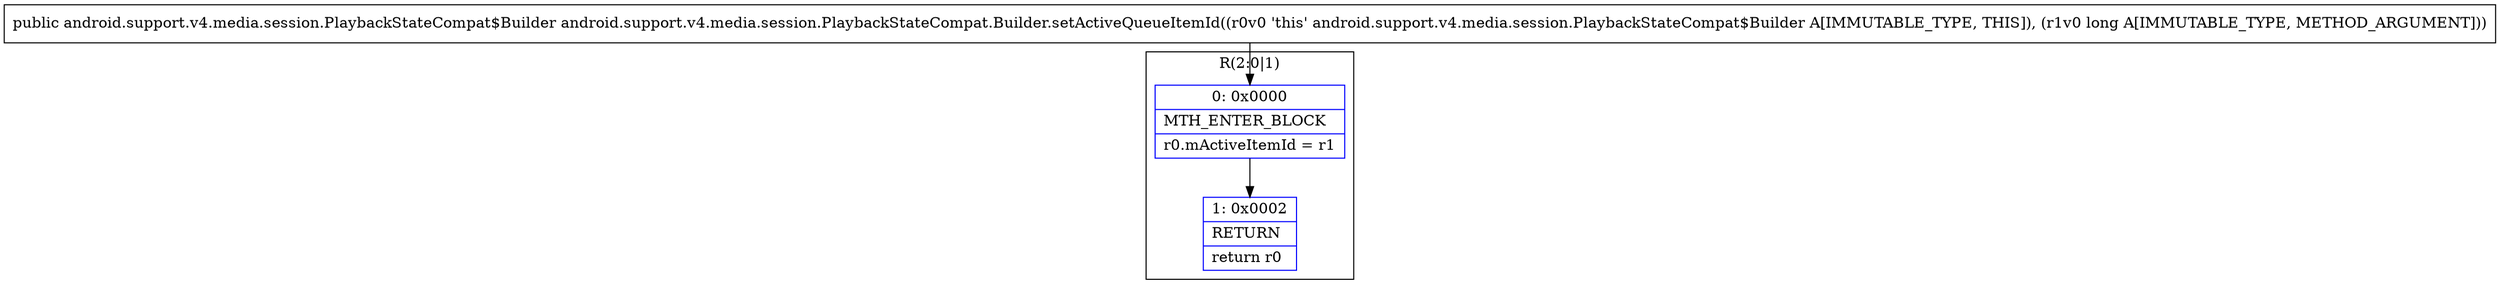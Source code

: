 digraph "CFG forandroid.support.v4.media.session.PlaybackStateCompat.Builder.setActiveQueueItemId(J)Landroid\/support\/v4\/media\/session\/PlaybackStateCompat$Builder;" {
subgraph cluster_Region_1382214958 {
label = "R(2:0|1)";
node [shape=record,color=blue];
Node_0 [shape=record,label="{0\:\ 0x0000|MTH_ENTER_BLOCK\l|r0.mActiveItemId = r1\l}"];
Node_1 [shape=record,label="{1\:\ 0x0002|RETURN\l|return r0\l}"];
}
MethodNode[shape=record,label="{public android.support.v4.media.session.PlaybackStateCompat$Builder android.support.v4.media.session.PlaybackStateCompat.Builder.setActiveQueueItemId((r0v0 'this' android.support.v4.media.session.PlaybackStateCompat$Builder A[IMMUTABLE_TYPE, THIS]), (r1v0 long A[IMMUTABLE_TYPE, METHOD_ARGUMENT])) }"];
MethodNode -> Node_0;
Node_0 -> Node_1;
}

